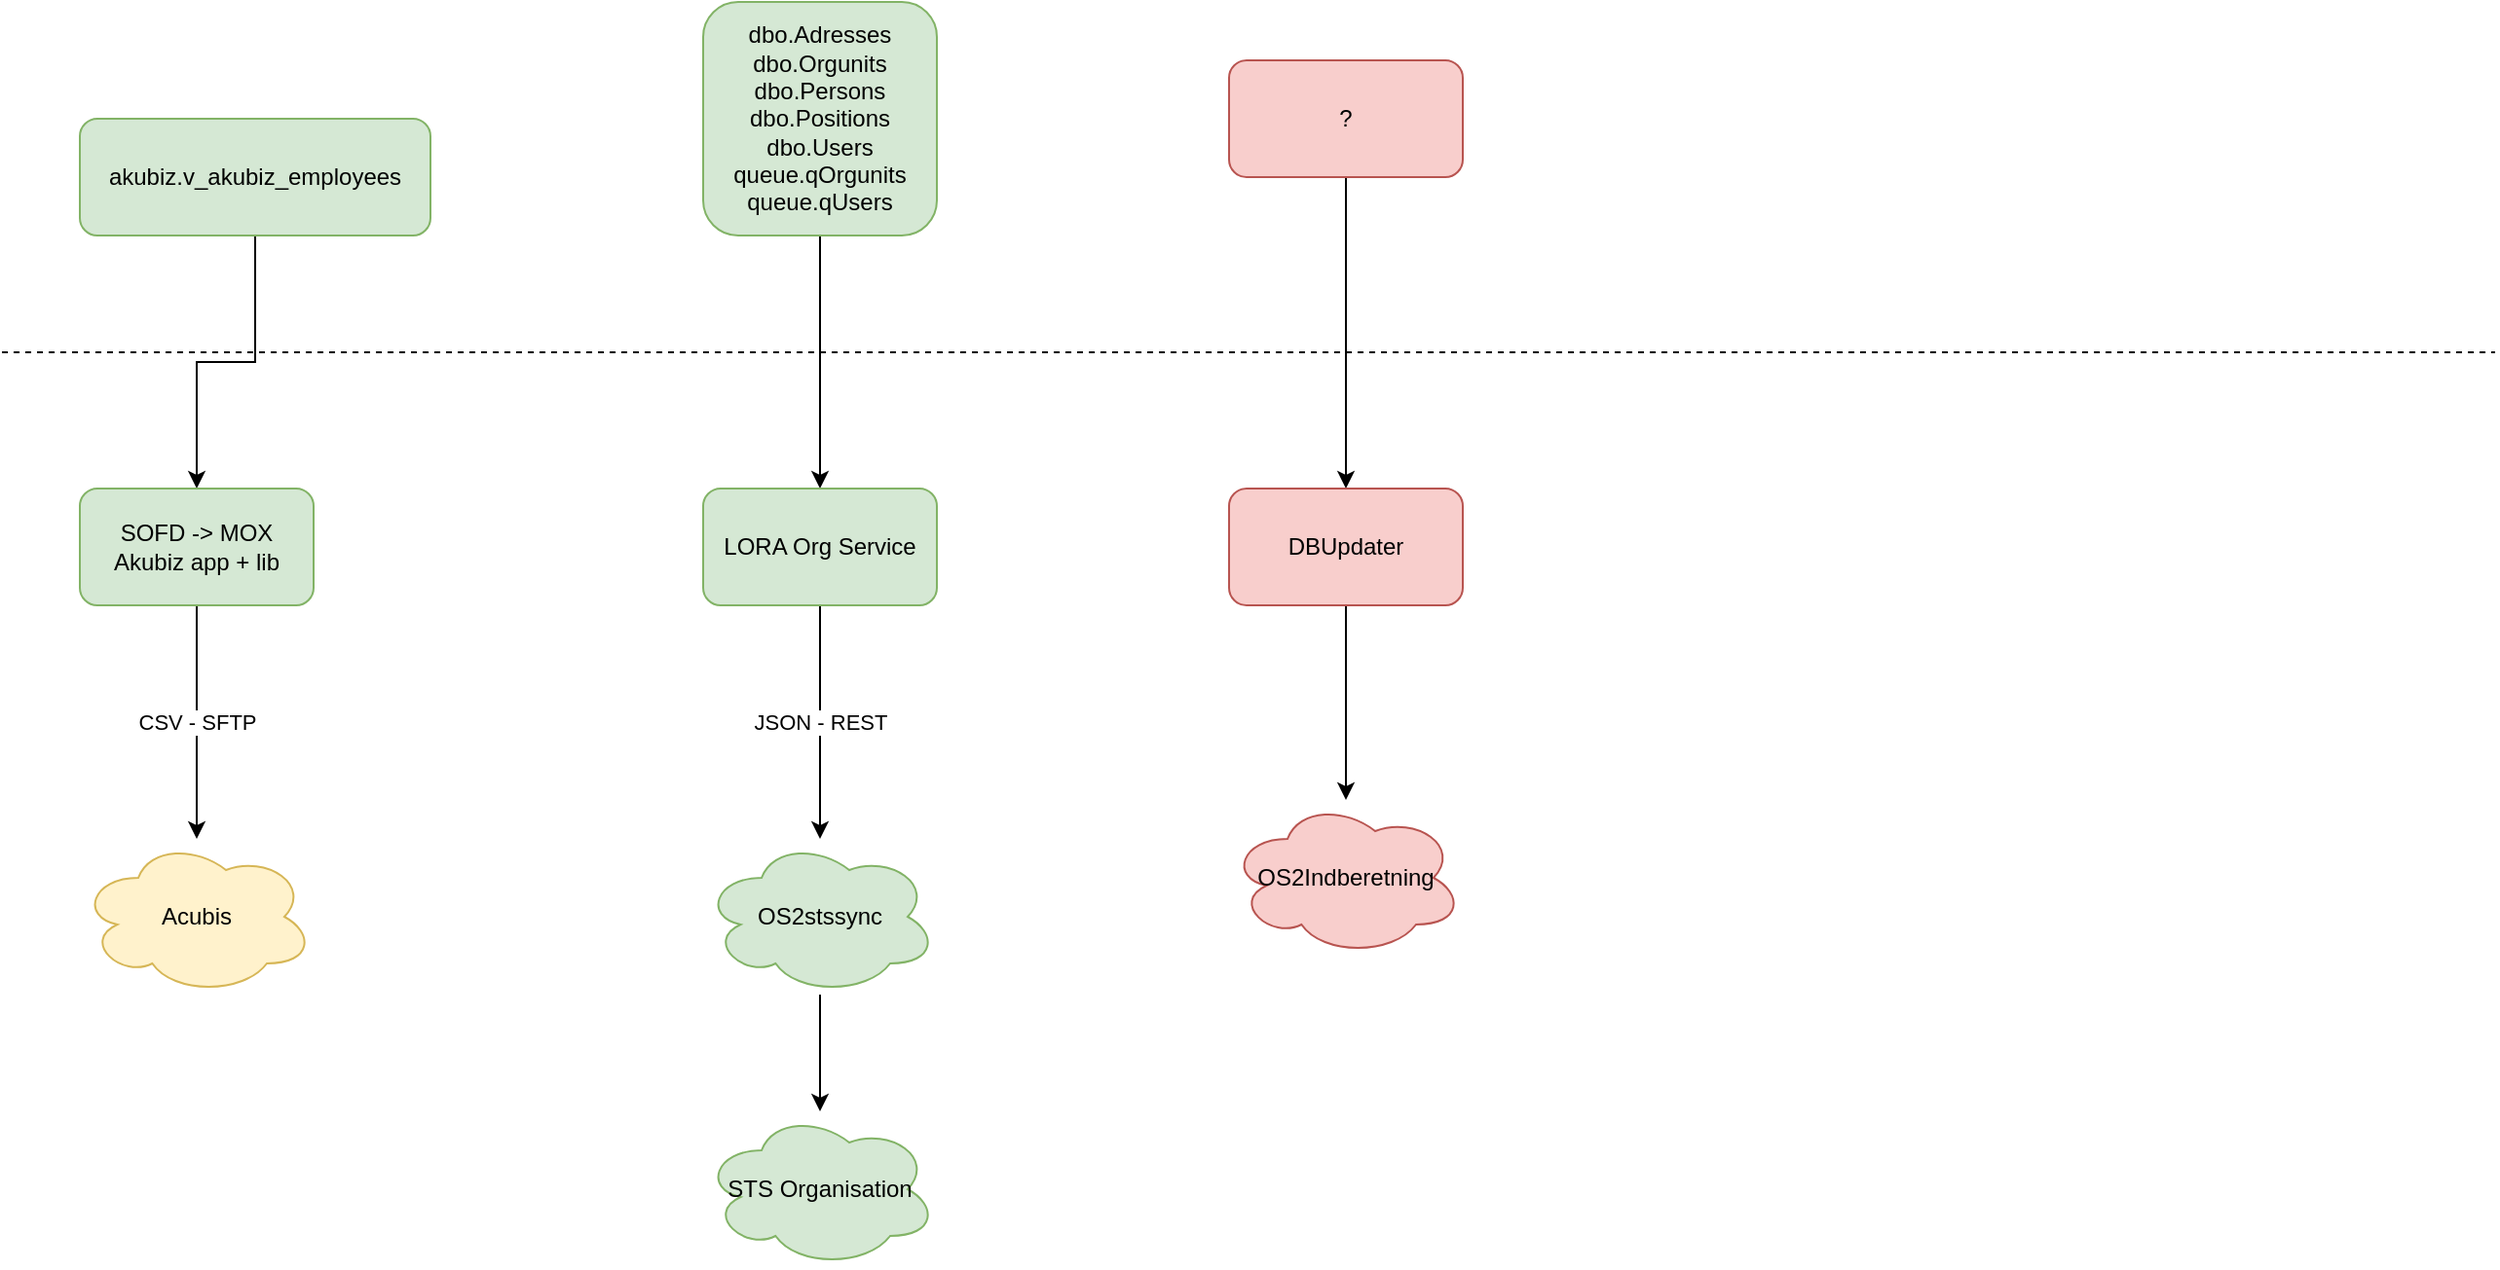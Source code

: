 <mxfile version="10.7.9" type="github"><diagram id="KG_Ls5Qf2pqGlYbRwUBB" name="Page-1"><mxGraphModel dx="1394" dy="771" grid="1" gridSize="10" guides="1" tooltips="1" connect="1" arrows="1" fold="1" page="1" pageScale="1" pageWidth="827" pageHeight="1169" math="0" shadow="0"><root><mxCell id="0"/><mxCell id="1" parent="0"/><mxCell id="2UKlJRxyJHeMJeI0KMfv-2" value="" style="endArrow=none;dashed=1;html=1;" edge="1" parent="1"><mxGeometry width="50" height="50" relative="1" as="geometry"><mxPoint y="400" as="sourcePoint"/><mxPoint x="1280" y="400" as="targetPoint"/></mxGeometry></mxCell><mxCell id="2UKlJRxyJHeMJeI0KMfv-4" value="Acubis" style="ellipse;shape=cloud;whiteSpace=wrap;html=1;fillColor=#fff2cc;strokeColor=#d6b656;" vertex="1" parent="1"><mxGeometry x="40" y="650" width="120" height="80" as="geometry"/></mxCell><mxCell id="2UKlJRxyJHeMJeI0KMfv-8" style="edgeStyle=orthogonalEdgeStyle;rounded=0;orthogonalLoop=1;jettySize=auto;html=1;" edge="1" parent="1" source="2UKlJRxyJHeMJeI0KMfv-5" target="2UKlJRxyJHeMJeI0KMfv-7"><mxGeometry relative="1" as="geometry"/></mxCell><mxCell id="2UKlJRxyJHeMJeI0KMfv-5" value="akubiz.v_akubiz_employees" style="rounded=1;whiteSpace=wrap;html=1;fillColor=#d5e8d4;strokeColor=#82b366;" vertex="1" parent="1"><mxGeometry x="40" y="280" width="180" height="60" as="geometry"/></mxCell><mxCell id="2UKlJRxyJHeMJeI0KMfv-9" value="CSV - SFTP" style="edgeStyle=orthogonalEdgeStyle;rounded=0;orthogonalLoop=1;jettySize=auto;html=1;" edge="1" parent="1" source="2UKlJRxyJHeMJeI0KMfv-7" target="2UKlJRxyJHeMJeI0KMfv-4"><mxGeometry relative="1" as="geometry"/></mxCell><mxCell id="2UKlJRxyJHeMJeI0KMfv-7" value="&lt;div&gt;SOFD -&amp;gt; MOX&lt;/div&gt;&lt;div&gt;Akubiz app + lib&lt;br&gt;&lt;/div&gt;" style="rounded=1;whiteSpace=wrap;html=1;fillColor=#d5e8d4;strokeColor=#82b366;" vertex="1" parent="1"><mxGeometry x="40" y="470" width="120" height="60" as="geometry"/></mxCell><mxCell id="2UKlJRxyJHeMJeI0KMfv-14" style="edgeStyle=orthogonalEdgeStyle;rounded=0;orthogonalLoop=1;jettySize=auto;html=1;" edge="1" parent="1" source="2UKlJRxyJHeMJeI0KMfv-10" target="2UKlJRxyJHeMJeI0KMfv-13"><mxGeometry relative="1" as="geometry"/></mxCell><mxCell id="2UKlJRxyJHeMJeI0KMfv-10" value="&lt;div&gt;dbo.Adresses&lt;/div&gt;&lt;div&gt;dbo.Orgunits&lt;/div&gt;&lt;div&gt;dbo.Persons&lt;/div&gt;&lt;div&gt;dbo.Positions&lt;/div&gt;&lt;div&gt;dbo.Users&lt;/div&gt;&lt;div&gt;queue.qOrgunits&lt;/div&gt;&lt;div&gt;queue.qUsers&lt;br&gt;&lt;/div&gt;" style="rounded=1;whiteSpace=wrap;html=1;fillColor=#d5e8d4;strokeColor=#82b366;" vertex="1" parent="1"><mxGeometry x="360" y="220" width="120" height="120" as="geometry"/></mxCell><mxCell id="2UKlJRxyJHeMJeI0KMfv-17" style="edgeStyle=orthogonalEdgeStyle;rounded=0;orthogonalLoop=1;jettySize=auto;html=1;" edge="1" parent="1" source="2UKlJRxyJHeMJeI0KMfv-12" target="2UKlJRxyJHeMJeI0KMfv-16"><mxGeometry relative="1" as="geometry"/></mxCell><mxCell id="2UKlJRxyJHeMJeI0KMfv-12" value="OS2stssync" style="ellipse;shape=cloud;whiteSpace=wrap;html=1;fillColor=#d5e8d4;strokeColor=#82b366;" vertex="1" parent="1"><mxGeometry x="360" y="650" width="120" height="80" as="geometry"/></mxCell><mxCell id="2UKlJRxyJHeMJeI0KMfv-15" value="JSON - REST" style="edgeStyle=orthogonalEdgeStyle;rounded=0;orthogonalLoop=1;jettySize=auto;html=1;" edge="1" parent="1" source="2UKlJRxyJHeMJeI0KMfv-13" target="2UKlJRxyJHeMJeI0KMfv-12"><mxGeometry relative="1" as="geometry"/></mxCell><mxCell id="2UKlJRxyJHeMJeI0KMfv-13" value="LORA Org Service" style="rounded=1;whiteSpace=wrap;html=1;fillColor=#d5e8d4;strokeColor=#82b366;" vertex="1" parent="1"><mxGeometry x="360" y="470" width="120" height="60" as="geometry"/></mxCell><mxCell id="2UKlJRxyJHeMJeI0KMfv-16" value="STS Organisation" style="ellipse;shape=cloud;whiteSpace=wrap;html=1;fillColor=#d5e8d4;strokeColor=#82b366;" vertex="1" parent="1"><mxGeometry x="360" y="790" width="120" height="80" as="geometry"/></mxCell><mxCell id="2UKlJRxyJHeMJeI0KMfv-20" style="edgeStyle=orthogonalEdgeStyle;rounded=0;orthogonalLoop=1;jettySize=auto;html=1;" edge="1" parent="1" source="2UKlJRxyJHeMJeI0KMfv-18" target="2UKlJRxyJHeMJeI0KMfv-19"><mxGeometry relative="1" as="geometry"/></mxCell><mxCell id="2UKlJRxyJHeMJeI0KMfv-18" value="?" style="rounded=1;whiteSpace=wrap;html=1;fillColor=#f8cecc;strokeColor=#b85450;" vertex="1" parent="1"><mxGeometry x="630" y="250" width="120" height="60" as="geometry"/></mxCell><mxCell id="2UKlJRxyJHeMJeI0KMfv-22" style="edgeStyle=orthogonalEdgeStyle;rounded=0;orthogonalLoop=1;jettySize=auto;html=1;" edge="1" parent="1" source="2UKlJRxyJHeMJeI0KMfv-19" target="2UKlJRxyJHeMJeI0KMfv-21"><mxGeometry relative="1" as="geometry"/></mxCell><mxCell id="2UKlJRxyJHeMJeI0KMfv-19" value="DBUpdater" style="rounded=1;whiteSpace=wrap;html=1;fillColor=#f8cecc;strokeColor=#b85450;" vertex="1" parent="1"><mxGeometry x="630" y="470" width="120" height="60" as="geometry"/></mxCell><mxCell id="2UKlJRxyJHeMJeI0KMfv-21" value="OS2Indberetning" style="ellipse;shape=cloud;whiteSpace=wrap;html=1;fillColor=#f8cecc;strokeColor=#b85450;" vertex="1" parent="1"><mxGeometry x="630" y="630" width="120" height="80" as="geometry"/></mxCell></root></mxGraphModel></diagram></mxfile>
